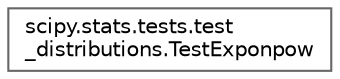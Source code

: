 digraph "Graphical Class Hierarchy"
{
 // LATEX_PDF_SIZE
  bgcolor="transparent";
  edge [fontname=Helvetica,fontsize=10,labelfontname=Helvetica,labelfontsize=10];
  node [fontname=Helvetica,fontsize=10,shape=box,height=0.2,width=0.4];
  rankdir="LR";
  Node0 [id="Node000000",label="scipy.stats.tests.test\l_distributions.TestExponpow",height=0.2,width=0.4,color="grey40", fillcolor="white", style="filled",URL="$d0/db5/classscipy_1_1stats_1_1tests_1_1test__distributions_1_1TestExponpow.html",tooltip=" "];
}
